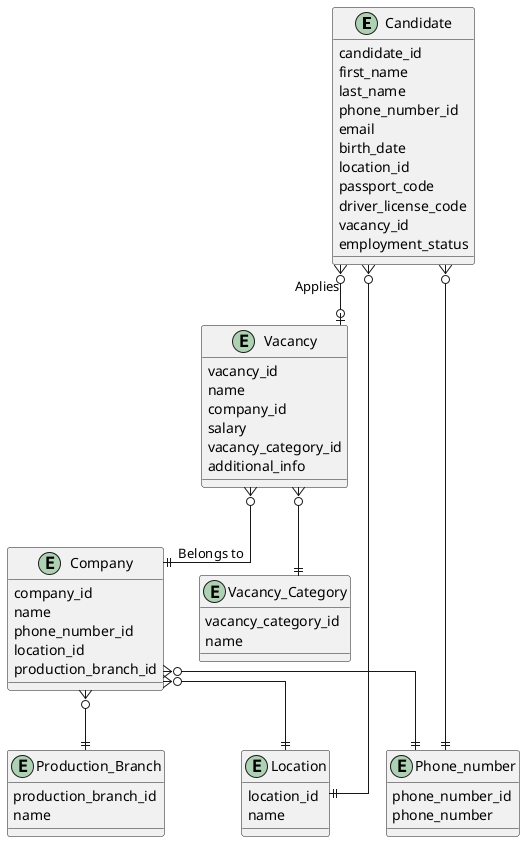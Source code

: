 @startuml erd_en

skinparam linetype ortho

entity Candidate {
  candidate_id
  first_name
  last_name
  phone_number_id
  email
  birth_date
  location_id
  passport_code
  driver_license_code
  vacancy_id
  employment_status
}

entity Vacancy {
  vacancy_id
  name
  company_id
  salary
  vacancy_category_id
  additional_info
}

entity Company {
  company_id
  name
  phone_number_id
  location_id
  production_branch_id
}

entity Vacancy_Category {
  vacancy_category_id
  name
}

entity Production_Branch {
  production_branch_id
  name
}

entity Location {
  location_id
  name
}

entity Phone_number {
  phone_number_id
  phone_number
}

Candidate }o--o| Vacancy : Applies
Candidate }o--|| Location
Candidate }o--|| Phone_number
Vacancy }o--|| Company : Belongs to
Vacancy }o--|| Vacancy_Category
Company }o--|| Production_Branch
Company }o--|| Location
Company }o--|| Phone_number

@enduml
